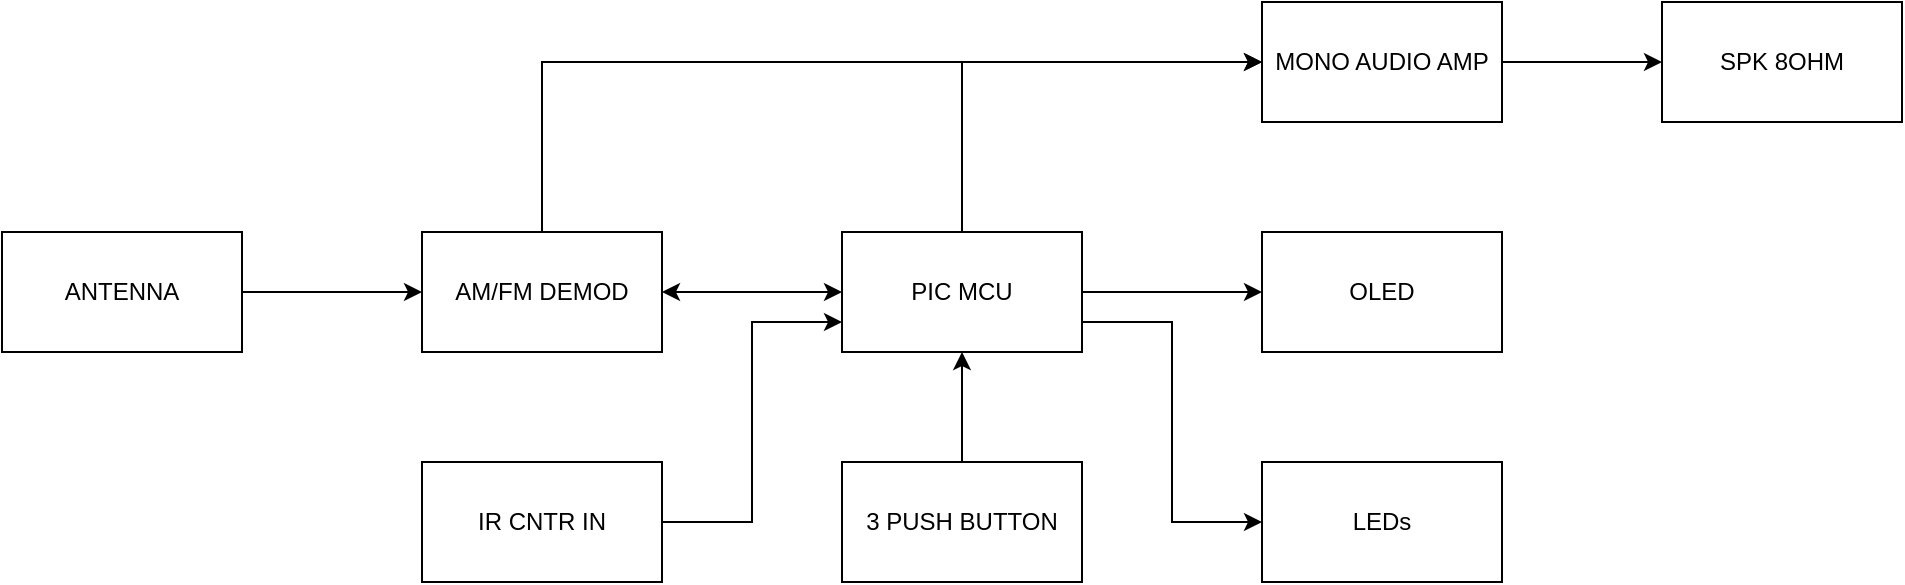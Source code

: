 <mxfile version="20.3.0" type="device"><diagram id="vMohpEgB3Ig3W1GvvP6_" name="Page-1"><mxGraphModel dx="1038" dy="641" grid="1" gridSize="10" guides="1" tooltips="1" connect="1" arrows="1" fold="1" page="1" pageScale="1" pageWidth="1100" pageHeight="850" math="0" shadow="0"><root><mxCell id="0"/><mxCell id="1" parent="0"/><mxCell id="ovmoF7rA1S7oJq6TthQX-11" style="edgeStyle=orthogonalEdgeStyle;rounded=0;orthogonalLoop=1;jettySize=auto;html=1;exitX=1;exitY=0.5;exitDx=0;exitDy=0;entryX=0;entryY=0.5;entryDx=0;entryDy=0;" edge="1" parent="1" source="ovmoF7rA1S7oJq6TthQX-1" target="ovmoF7rA1S7oJq6TthQX-4"><mxGeometry relative="1" as="geometry"/></mxCell><mxCell id="ovmoF7rA1S7oJq6TthQX-12" style="edgeStyle=orthogonalEdgeStyle;rounded=0;orthogonalLoop=1;jettySize=auto;html=1;exitX=0.5;exitY=0;exitDx=0;exitDy=0;entryX=0;entryY=0.5;entryDx=0;entryDy=0;" edge="1" parent="1" source="ovmoF7rA1S7oJq6TthQX-1" target="ovmoF7rA1S7oJq6TthQX-3"><mxGeometry relative="1" as="geometry"/></mxCell><mxCell id="ovmoF7rA1S7oJq6TthQX-17" style="edgeStyle=orthogonalEdgeStyle;rounded=0;orthogonalLoop=1;jettySize=auto;html=1;exitX=1;exitY=0.75;exitDx=0;exitDy=0;entryX=0;entryY=0.5;entryDx=0;entryDy=0;" edge="1" parent="1" source="ovmoF7rA1S7oJq6TthQX-1" target="ovmoF7rA1S7oJq6TthQX-16"><mxGeometry relative="1" as="geometry"/></mxCell><mxCell id="ovmoF7rA1S7oJq6TthQX-1" value="PIC MCU" style="whiteSpace=wrap;html=1;" vertex="1" parent="1"><mxGeometry x="490" y="395" width="120" height="60" as="geometry"/></mxCell><mxCell id="ovmoF7rA1S7oJq6TthQX-10" style="edgeStyle=orthogonalEdgeStyle;rounded=0;orthogonalLoop=1;jettySize=auto;html=1;exitX=1;exitY=0.5;exitDx=0;exitDy=0;entryX=0;entryY=0.5;entryDx=0;entryDy=0;startArrow=classic;startFill=1;" edge="1" parent="1" source="ovmoF7rA1S7oJq6TthQX-2" target="ovmoF7rA1S7oJq6TthQX-1"><mxGeometry relative="1" as="geometry"/></mxCell><mxCell id="ovmoF7rA1S7oJq6TthQX-13" style="edgeStyle=orthogonalEdgeStyle;rounded=0;orthogonalLoop=1;jettySize=auto;html=1;exitX=0.5;exitY=0;exitDx=0;exitDy=0;" edge="1" parent="1" source="ovmoF7rA1S7oJq6TthQX-2"><mxGeometry relative="1" as="geometry"><mxPoint x="700" y="310" as="targetPoint"/><Array as="points"><mxPoint x="340" y="310"/></Array></mxGeometry></mxCell><mxCell id="ovmoF7rA1S7oJq6TthQX-2" value="AM/FM DEMOD" style="whiteSpace=wrap;html=1;" vertex="1" parent="1"><mxGeometry x="280" y="395" width="120" height="60" as="geometry"/></mxCell><mxCell id="ovmoF7rA1S7oJq6TthQX-15" style="edgeStyle=orthogonalEdgeStyle;rounded=0;orthogonalLoop=1;jettySize=auto;html=1;exitX=1;exitY=0.5;exitDx=0;exitDy=0;entryX=0;entryY=0.5;entryDx=0;entryDy=0;" edge="1" parent="1" source="ovmoF7rA1S7oJq6TthQX-3" target="ovmoF7rA1S7oJq6TthQX-6"><mxGeometry relative="1" as="geometry"/></mxCell><mxCell id="ovmoF7rA1S7oJq6TthQX-3" value="MONO AUDIO AMP" style="whiteSpace=wrap;html=1;" vertex="1" parent="1"><mxGeometry x="700" y="280" width="120" height="60" as="geometry"/></mxCell><mxCell id="ovmoF7rA1S7oJq6TthQX-4" value="OLED" style="whiteSpace=wrap;html=1;" vertex="1" parent="1"><mxGeometry x="700" y="395" width="120" height="60" as="geometry"/></mxCell><mxCell id="ovmoF7rA1S7oJq6TthQX-14" style="edgeStyle=orthogonalEdgeStyle;rounded=0;orthogonalLoop=1;jettySize=auto;html=1;exitX=1;exitY=0.5;exitDx=0;exitDy=0;entryX=0;entryY=0.5;entryDx=0;entryDy=0;" edge="1" parent="1" source="ovmoF7rA1S7oJq6TthQX-5" target="ovmoF7rA1S7oJq6TthQX-2"><mxGeometry relative="1" as="geometry"/></mxCell><mxCell id="ovmoF7rA1S7oJq6TthQX-5" value="ANTENNA" style="whiteSpace=wrap;html=1;" vertex="1" parent="1"><mxGeometry x="70" y="395" width="120" height="60" as="geometry"/></mxCell><mxCell id="ovmoF7rA1S7oJq6TthQX-6" value="SPK 8OHM" style="whiteSpace=wrap;html=1;" vertex="1" parent="1"><mxGeometry x="900" y="280" width="120" height="60" as="geometry"/></mxCell><mxCell id="ovmoF7rA1S7oJq6TthQX-9" style="edgeStyle=orthogonalEdgeStyle;rounded=0;orthogonalLoop=1;jettySize=auto;html=1;exitX=0.5;exitY=0;exitDx=0;exitDy=0;entryX=0.5;entryY=1;entryDx=0;entryDy=0;" edge="1" parent="1" source="ovmoF7rA1S7oJq6TthQX-8" target="ovmoF7rA1S7oJq6TthQX-1"><mxGeometry relative="1" as="geometry"/></mxCell><mxCell id="ovmoF7rA1S7oJq6TthQX-8" value="3 PUSH BUTTON" style="whiteSpace=wrap;html=1;" vertex="1" parent="1"><mxGeometry x="490" y="510" width="120" height="60" as="geometry"/></mxCell><mxCell id="ovmoF7rA1S7oJq6TthQX-16" value="LEDs" style="whiteSpace=wrap;html=1;" vertex="1" parent="1"><mxGeometry x="700" y="510" width="120" height="60" as="geometry"/></mxCell><mxCell id="ovmoF7rA1S7oJq6TthQX-19" style="edgeStyle=orthogonalEdgeStyle;rounded=0;orthogonalLoop=1;jettySize=auto;html=1;exitX=1;exitY=0.5;exitDx=0;exitDy=0;entryX=0;entryY=0.75;entryDx=0;entryDy=0;" edge="1" parent="1" source="ovmoF7rA1S7oJq6TthQX-18" target="ovmoF7rA1S7oJq6TthQX-1"><mxGeometry relative="1" as="geometry"/></mxCell><mxCell id="ovmoF7rA1S7oJq6TthQX-18" value="IR CNTR IN" style="whiteSpace=wrap;html=1;" vertex="1" parent="1"><mxGeometry x="280" y="510" width="120" height="60" as="geometry"/></mxCell></root></mxGraphModel></diagram></mxfile>